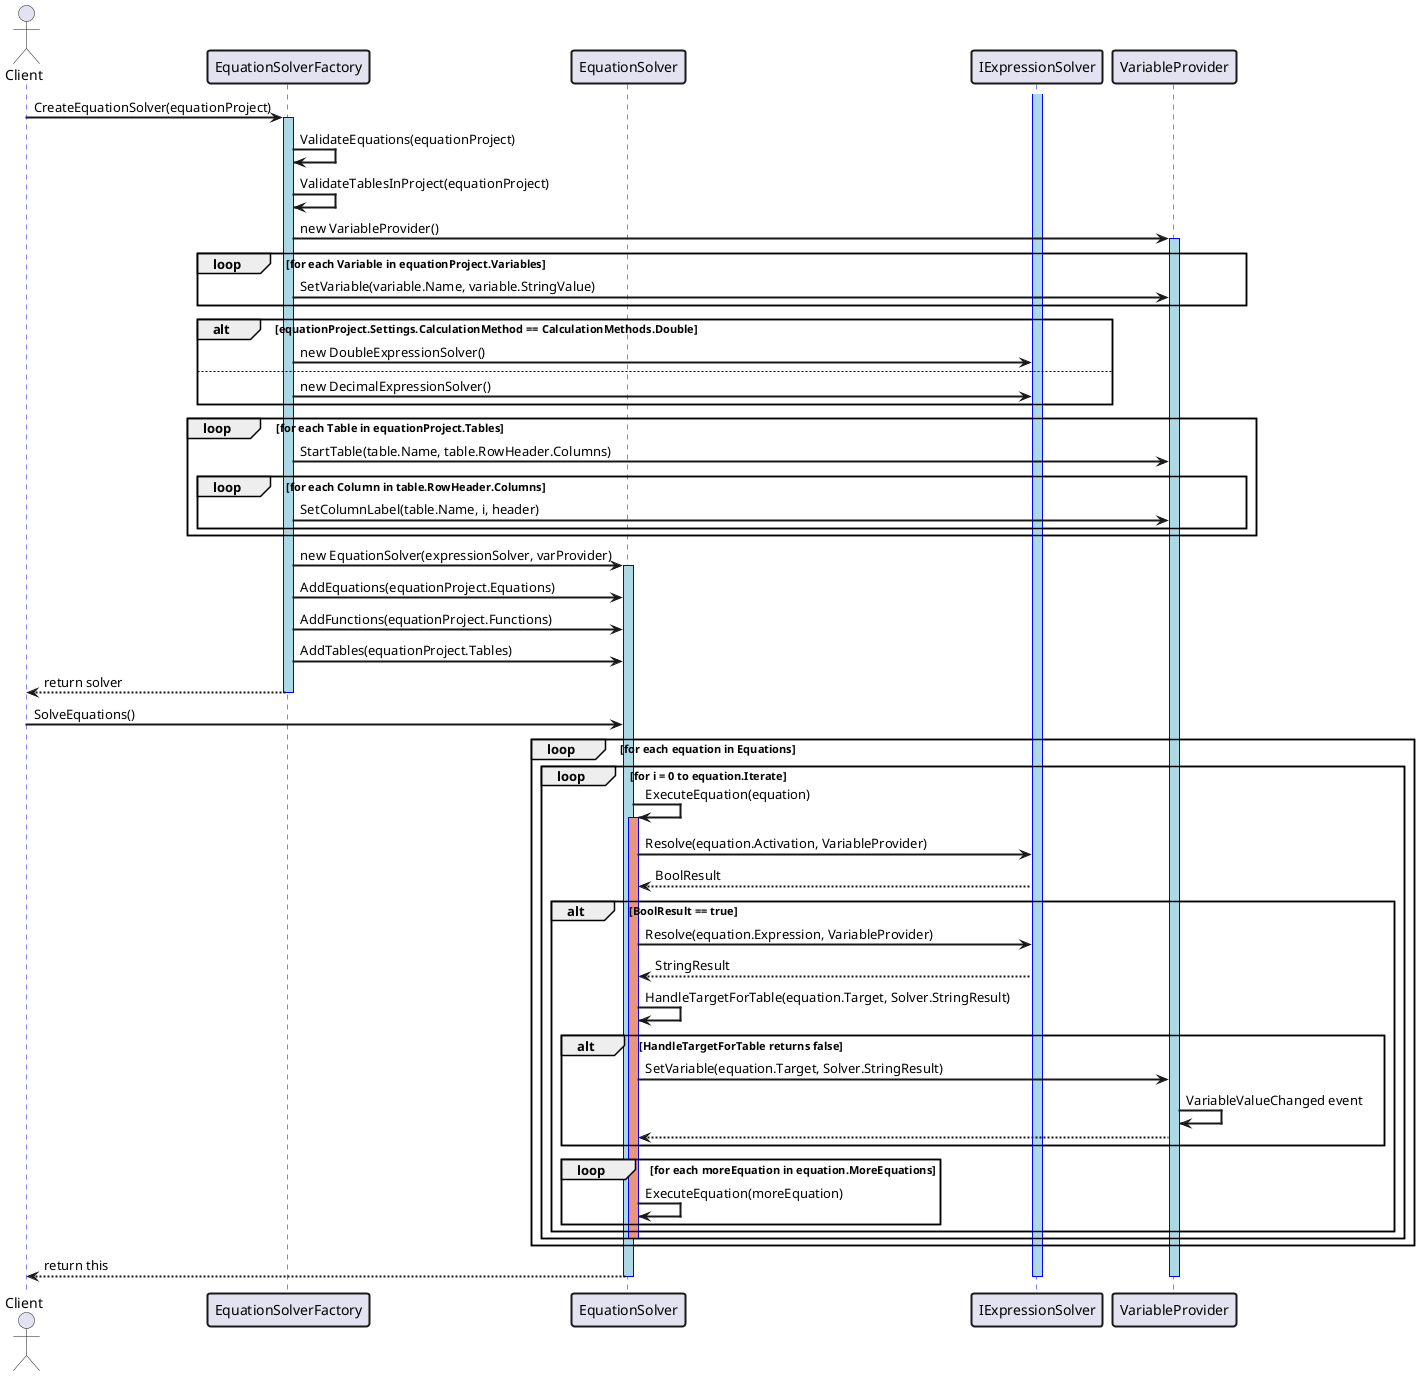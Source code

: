 @startuml EquationSolver Sequence Diagram

skinparam sequenceArrowThickness 2
skinparam sequenceParticipantBorderThickness 2
skinparam sequenceLifeLineBorderColor blue
skinparam sequenceLifeLineBackgroundColor lightblue

actor Client
participant "EquationSolverFactory" as Factory
participant "EquationSolver" as Solver
participant "IExpressionSolver" as ExprSolver
participant "VariableProvider" as VarProvider

Client -> Factory : CreateEquationSolver(equationProject)
activate Factory

Factory -> Factory : ValidateEquations(equationProject)
Factory -> Factory : ValidateTablesInProject(equationProject)

Factory -> VarProvider : new VariableProvider()
activate VarProvider

loop for each Variable in equationProject.Variables
    Factory -> VarProvider : SetVariable(variable.Name, variable.StringValue)
end

alt equationProject.Settings.CalculationMethod == CalculationMethods.Double
    Factory -> ExprSolver : new DoubleExpressionSolver()
else
    Factory -> ExprSolver : new DecimalExpressionSolver()
end
activate ExprSolver

loop for each Table in equationProject.Tables
    Factory -> VarProvider : StartTable(table.Name, table.RowHeader.Columns)
    loop for each Column in table.RowHeader.Columns
        Factory -> VarProvider : SetColumnLabel(table.Name, i, header)
    end
end

Factory -> Solver : new EquationSolver(expressionSolver, varProvider)
activate Solver

Factory -> Solver : AddEquations(equationProject.Equations)
Factory -> Solver : AddFunctions(equationProject.Functions)
Factory -> Solver : AddTables(equationProject.Tables)

Factory --> Client : return solver
deactivate Factory

Client -> Solver : SolveEquations()

loop for each equation in Equations
    loop for i = 0 to equation.Iterate
        Solver -> Solver : ExecuteEquation(equation)
        activate Solver #DarkSalmon
        
        Solver -> ExprSolver : Resolve(equation.Activation, VariableProvider)
        ExprSolver --> Solver : BoolResult
        
        alt BoolResult == true
            Solver -> ExprSolver : Resolve(equation.Expression, VariableProvider)
            ExprSolver --> Solver : StringResult
            
            Solver -> Solver : HandleTargetForTable(equation.Target, Solver.StringResult)
            
            alt HandleTargetForTable returns false
                Solver -> VarProvider : SetVariable(equation.Target, Solver.StringResult)
                VarProvider -> VarProvider : VariableValueChanged event
                VarProvider --> Solver
            end
            
            loop for each moreEquation in equation.MoreEquations
                Solver -> Solver : ExecuteEquation(moreEquation)
            end
        end
        
        deactivate Solver
    end
end

Solver --> Client : return this
deactivate Solver
deactivate ExprSolver
deactivate VarProvider

@enduml